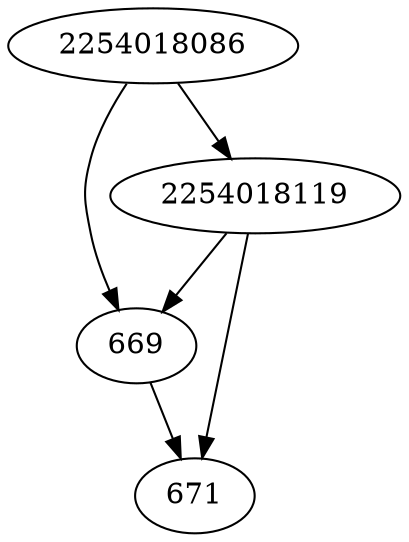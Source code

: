 strict digraph  {
2254018119;
669;
2254018086;
671;
2254018119 -> 669;
2254018119 -> 671;
669 -> 671;
2254018086 -> 669;
2254018086 -> 2254018119;
}
